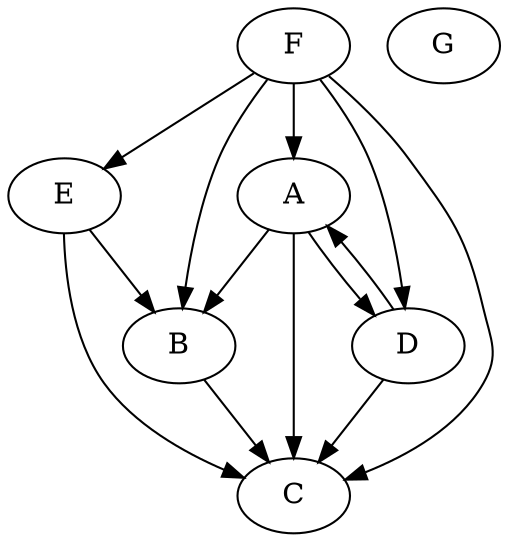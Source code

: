 digraph {
A;
A -> B;
B -> C;
E -> C;
A -> D;
A -> C;
D -> A;
D -> C;
E -> B;
F -> A;
F -> B;
F -> C;
F -> D;
F -> E;
G;
}
